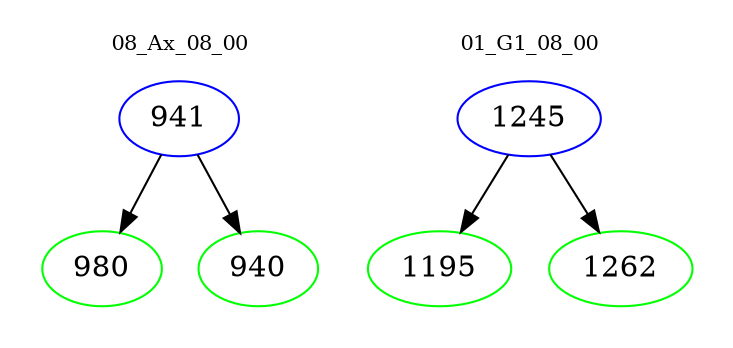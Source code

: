 digraph{
subgraph cluster_0 {
color = white
label = "08_Ax_08_00";
fontsize=10;
T0_941 [label="941", color="blue"]
T0_941 -> T0_980 [color="black"]
T0_980 [label="980", color="green"]
T0_941 -> T0_940 [color="black"]
T0_940 [label="940", color="green"]
}
subgraph cluster_1 {
color = white
label = "01_G1_08_00";
fontsize=10;
T1_1245 [label="1245", color="blue"]
T1_1245 -> T1_1195 [color="black"]
T1_1195 [label="1195", color="green"]
T1_1245 -> T1_1262 [color="black"]
T1_1262 [label="1262", color="green"]
}
}
